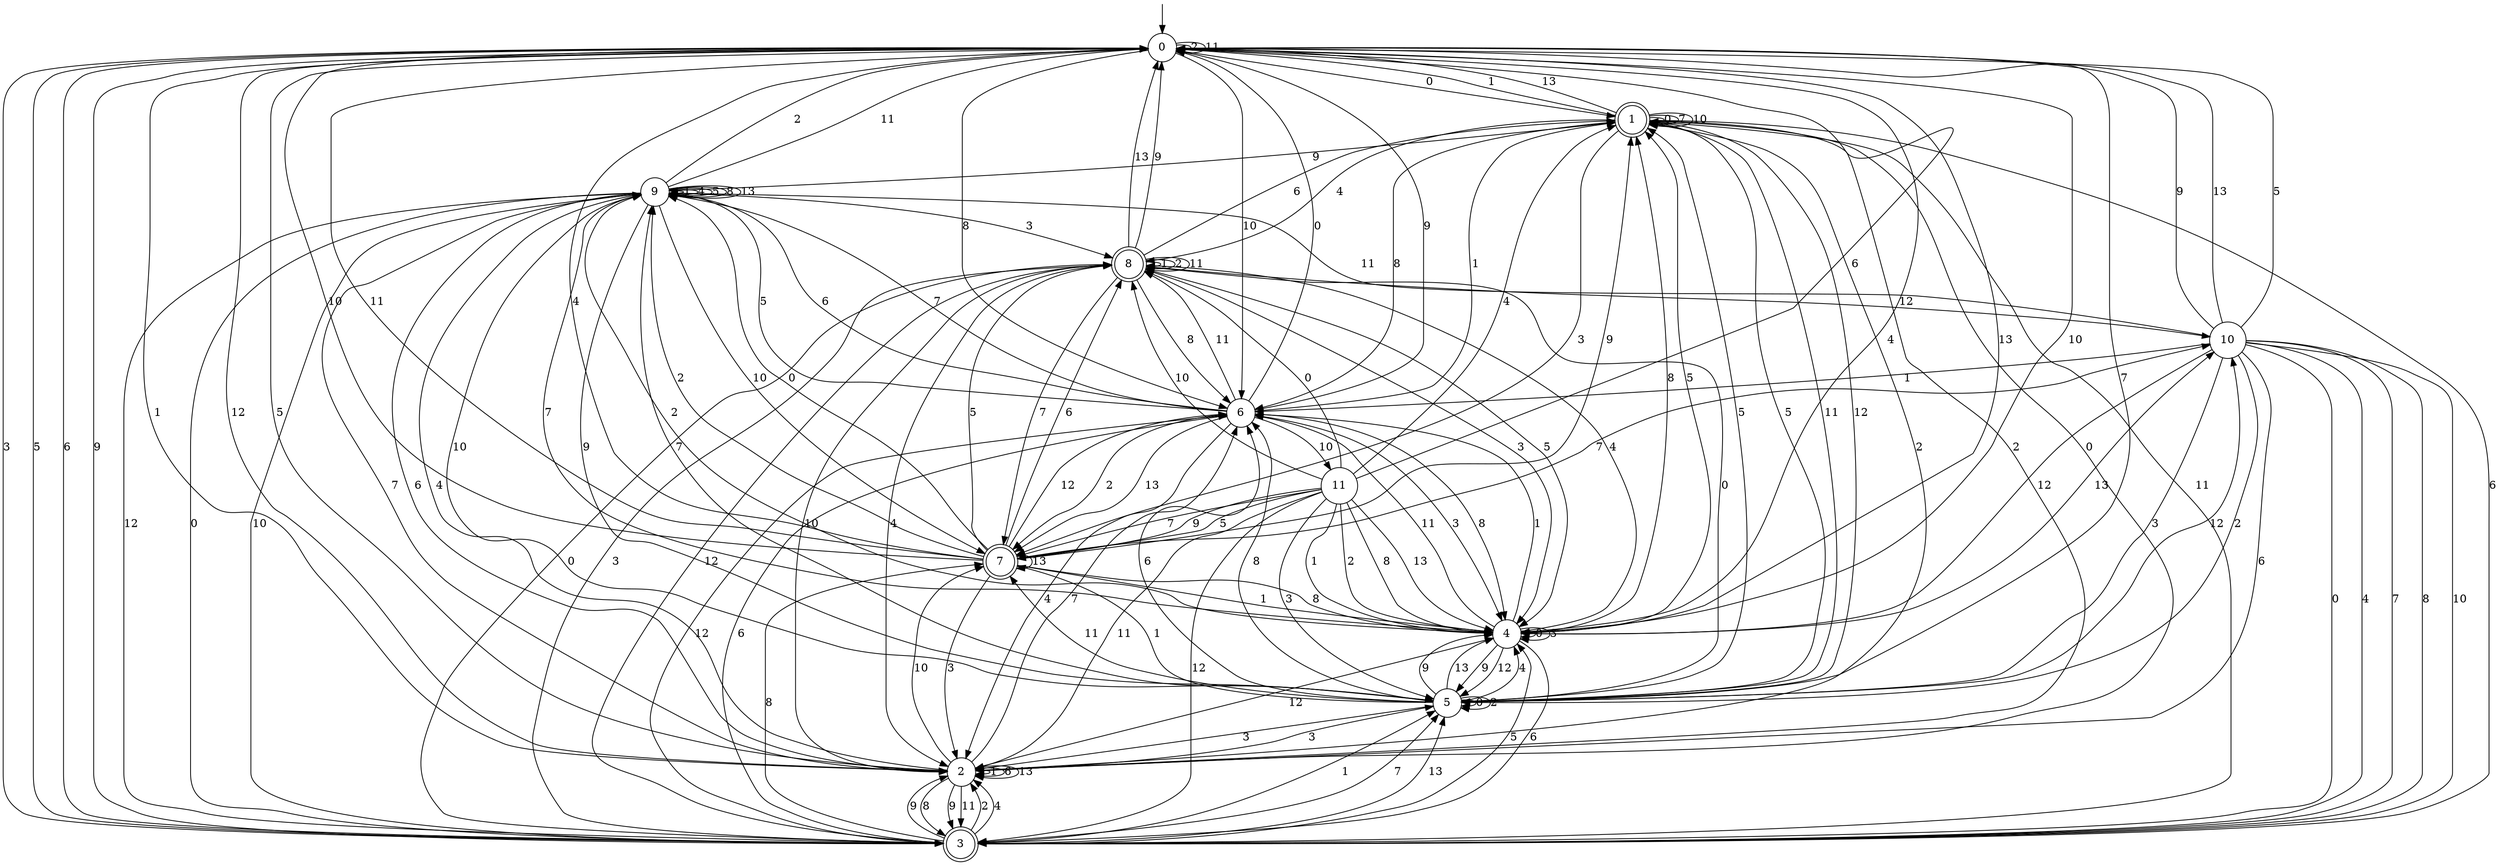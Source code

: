 digraph g {

	s0 [shape="circle" label="0"];
	s1 [shape="doublecircle" label="1"];
	s2 [shape="circle" label="2"];
	s3 [shape="doublecircle" label="3"];
	s4 [shape="circle" label="4"];
	s5 [shape="circle" label="5"];
	s6 [shape="circle" label="6"];
	s7 [shape="doublecircle" label="7"];
	s8 [shape="doublecircle" label="8"];
	s9 [shape="circle" label="9"];
	s10 [shape="circle" label="10"];
	s11 [shape="circle" label="11"];
	s0 -> s1 [label="0"];
	s0 -> s2 [label="1"];
	s0 -> s0 [label="2"];
	s0 -> s3 [label="3"];
	s0 -> s4 [label="4"];
	s0 -> s3 [label="5"];
	s0 -> s3 [label="6"];
	s0 -> s5 [label="7"];
	s0 -> s6 [label="8"];
	s0 -> s3 [label="9"];
	s0 -> s6 [label="10"];
	s0 -> s0 [label="11"];
	s0 -> s2 [label="12"];
	s0 -> s4 [label="13"];
	s1 -> s1 [label="0"];
	s1 -> s0 [label="1"];
	s1 -> s2 [label="2"];
	s1 -> s7 [label="3"];
	s1 -> s8 [label="4"];
	s1 -> s5 [label="5"];
	s1 -> s3 [label="6"];
	s1 -> s1 [label="7"];
	s1 -> s6 [label="8"];
	s1 -> s9 [label="9"];
	s1 -> s1 [label="10"];
	s1 -> s5 [label="11"];
	s1 -> s5 [label="12"];
	s1 -> s0 [label="13"];
	s2 -> s1 [label="0"];
	s2 -> s2 [label="1"];
	s2 -> s1 [label="2"];
	s2 -> s5 [label="3"];
	s2 -> s9 [label="4"];
	s2 -> s0 [label="5"];
	s2 -> s2 [label="6"];
	s2 -> s6 [label="7"];
	s2 -> s3 [label="8"];
	s2 -> s3 [label="9"];
	s2 -> s7 [label="10"];
	s2 -> s3 [label="11"];
	s2 -> s4 [label="12"];
	s2 -> s2 [label="13"];
	s3 -> s8 [label="0"];
	s3 -> s5 [label="1"];
	s3 -> s2 [label="2"];
	s3 -> s8 [label="3"];
	s3 -> s2 [label="4"];
	s3 -> s4 [label="5"];
	s3 -> s6 [label="6"];
	s3 -> s5 [label="7"];
	s3 -> s7 [label="8"];
	s3 -> s2 [label="9"];
	s3 -> s9 [label="10"];
	s3 -> s1 [label="11"];
	s3 -> s8 [label="12"];
	s3 -> s5 [label="13"];
	s4 -> s4 [label="0"];
	s4 -> s6 [label="1"];
	s4 -> s9 [label="2"];
	s4 -> s4 [label="3"];
	s4 -> s8 [label="4"];
	s4 -> s1 [label="5"];
	s4 -> s3 [label="6"];
	s4 -> s9 [label="7"];
	s4 -> s1 [label="8"];
	s4 -> s5 [label="9"];
	s4 -> s0 [label="10"];
	s4 -> s6 [label="11"];
	s4 -> s5 [label="12"];
	s4 -> s10 [label="13"];
	s5 -> s5 [label="0"];
	s5 -> s7 [label="1"];
	s5 -> s5 [label="2"];
	s5 -> s2 [label="3"];
	s5 -> s4 [label="4"];
	s5 -> s1 [label="5"];
	s5 -> s6 [label="6"];
	s5 -> s9 [label="7"];
	s5 -> s6 [label="8"];
	s5 -> s4 [label="9"];
	s5 -> s9 [label="10"];
	s5 -> s7 [label="11"];
	s5 -> s10 [label="12"];
	s5 -> s4 [label="13"];
	s6 -> s0 [label="0"];
	s6 -> s1 [label="1"];
	s6 -> s7 [label="2"];
	s6 -> s4 [label="3"];
	s6 -> s2 [label="4"];
	s6 -> s9 [label="5"];
	s6 -> s9 [label="6"];
	s6 -> s9 [label="7"];
	s6 -> s4 [label="8"];
	s6 -> s0 [label="9"];
	s6 -> s11 [label="10"];
	s6 -> s8 [label="11"];
	s6 -> s3 [label="12"];
	s6 -> s7 [label="13"];
	s7 -> s9 [label="0"];
	s7 -> s4 [label="1"];
	s7 -> s9 [label="2"];
	s7 -> s2 [label="3"];
	s7 -> s0 [label="4"];
	s7 -> s8 [label="5"];
	s7 -> s8 [label="6"];
	s7 -> s10 [label="7"];
	s7 -> s4 [label="8"];
	s7 -> s1 [label="9"];
	s7 -> s0 [label="10"];
	s7 -> s0 [label="11"];
	s7 -> s6 [label="12"];
	s7 -> s7 [label="13"];
	s8 -> s5 [label="0"];
	s8 -> s8 [label="1"];
	s8 -> s8 [label="2"];
	s8 -> s4 [label="3"];
	s8 -> s2 [label="4"];
	s8 -> s4 [label="5"];
	s8 -> s1 [label="6"];
	s8 -> s7 [label="7"];
	s8 -> s6 [label="8"];
	s8 -> s0 [label="9"];
	s8 -> s2 [label="10"];
	s8 -> s8 [label="11"];
	s8 -> s10 [label="12"];
	s8 -> s0 [label="13"];
	s9 -> s3 [label="0"];
	s9 -> s9 [label="1"];
	s9 -> s0 [label="2"];
	s9 -> s8 [label="3"];
	s9 -> s9 [label="4"];
	s9 -> s9 [label="5"];
	s9 -> s2 [label="6"];
	s9 -> s2 [label="7"];
	s9 -> s9 [label="8"];
	s9 -> s5 [label="9"];
	s9 -> s7 [label="10"];
	s9 -> s0 [label="11"];
	s9 -> s3 [label="12"];
	s9 -> s9 [label="13"];
	s10 -> s3 [label="0"];
	s10 -> s6 [label="1"];
	s10 -> s5 [label="2"];
	s10 -> s5 [label="3"];
	s10 -> s3 [label="4"];
	s10 -> s0 [label="5"];
	s10 -> s2 [label="6"];
	s10 -> s3 [label="7"];
	s10 -> s3 [label="8"];
	s10 -> s0 [label="9"];
	s10 -> s3 [label="10"];
	s10 -> s9 [label="11"];
	s10 -> s4 [label="12"];
	s10 -> s0 [label="13"];
	s11 -> s8 [label="0"];
	s11 -> s4 [label="1"];
	s11 -> s4 [label="2"];
	s11 -> s5 [label="3"];
	s11 -> s1 [label="4"];
	s11 -> s7 [label="5"];
	s11 -> s0 [label="6"];
	s11 -> s7 [label="7"];
	s11 -> s4 [label="8"];
	s11 -> s7 [label="9"];
	s11 -> s8 [label="10"];
	s11 -> s2 [label="11"];
	s11 -> s3 [label="12"];
	s11 -> s4 [label="13"];

__start0 [label="" shape="none" width="0" height="0"];
__start0 -> s0;

}
